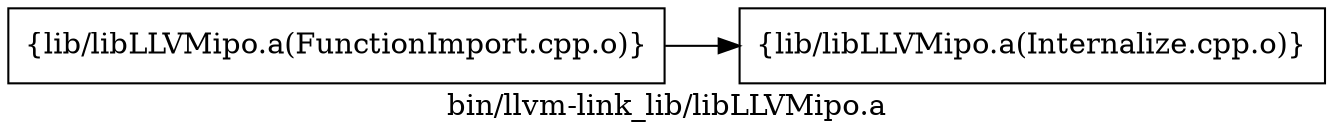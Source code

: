 digraph "bin/llvm-link_lib/libLLVMipo.a" {
	label="bin/llvm-link_lib/libLLVMipo.a";
	rankdir=LR;
	{ rank=same; Node0x55a762b13258;  }

	Node0x55a762b13258 [shape=record,shape=box,group=0,label="{lib/libLLVMipo.a(FunctionImport.cpp.o)}"];
	Node0x55a762b13258 -> Node0x55a762b0c8b8;
	Node0x55a762b0c8b8 [shape=record,shape=box,group=0,label="{lib/libLLVMipo.a(Internalize.cpp.o)}"];
}
